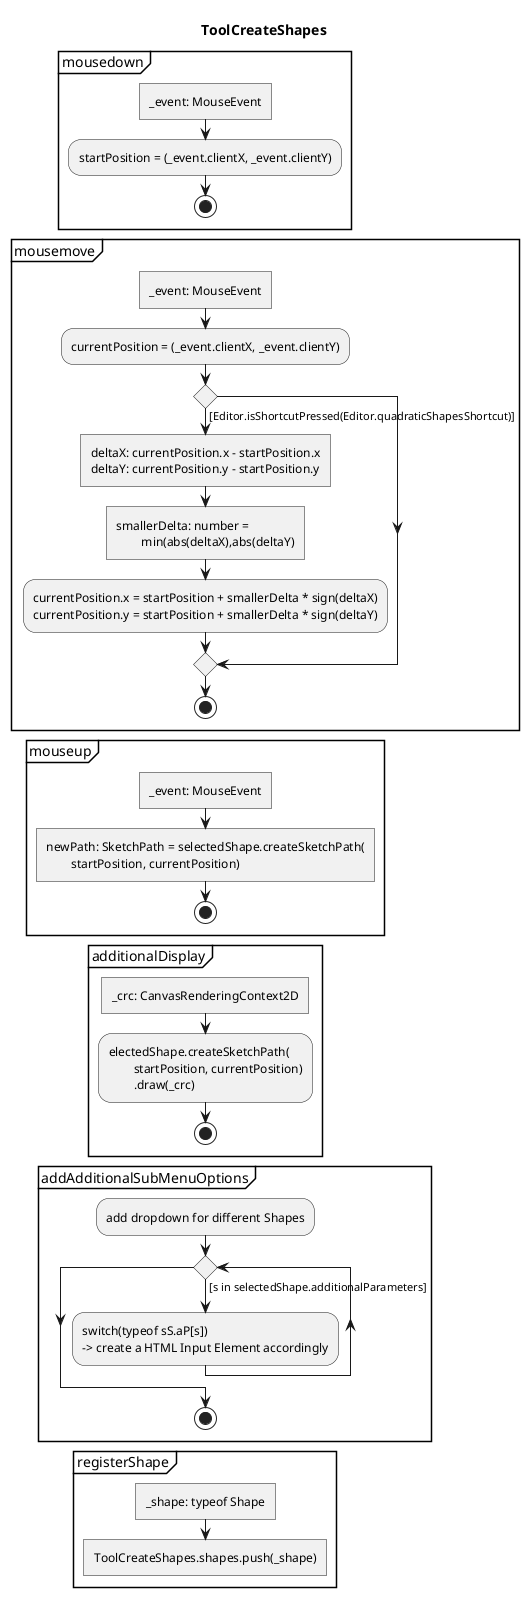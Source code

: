 @startuml ToolCreateShapes
skinparam monochrome true

title ToolCreateShapes

partition mousedown {
	:_event: MouseEvent]
	:startPosition = (_event.clientX, _event.clientY);
	stop
}

partition mousemove {
	:_event: MouseEvent]
	:currentPosition = (_event.clientX, _event.clientY);
	if() then ([Editor.isShortcutPressed(Editor.quadraticShapesShortcut)])
		:deltaX: currentPosition.x - startPosition.x
		deltaY: currentPosition.y - startPosition.y]
		:smallerDelta: number = 
			min(abs(deltaX),abs(deltaY)]
		:currentPosition.x = startPosition + smallerDelta * sign(deltaX)
		currentPosition.y = startPosition + smallerDelta * sign(deltaY);
	endif
	stop
}

partition mouseup {
	:_event: MouseEvent]
	:newPath: SketchPath = selectedShape.createSketchPath(
		startPosition, currentPosition)]
	stop
}

partition additionalDisplay {
	:_crc: CanvasRenderingContext2D]
	:electedShape.createSketchPath(
		startPosition, currentPosition)
		.draw(_crc);
	stop
}

partition addAdditionalSubMenuOptions {
	:add dropdown for different Shapes;
	while() is ([s in selectedShape.additionalParameters])
		:switch(typeof sS.aP[s])
		-> create a HTML Input Element accordingly;
	endwhile
	stop
}

partition registerShape {
	:_shape: typeof Shape]
	:ToolCreateShapes.shapes.push(_shape)]
}

@enduml